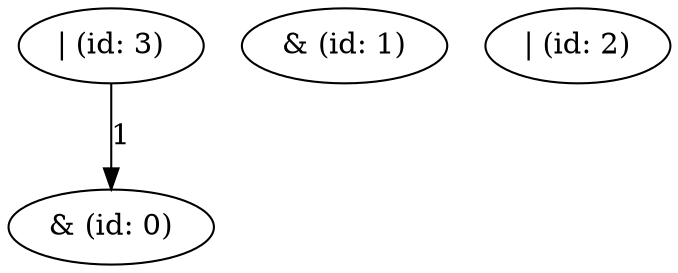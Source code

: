 digraph G {
v0 [label="& (id: 0)"];
v1 [label="& (id: 1)"];
v2 [label="| (id: 2)"];
v3 [label="| (id: 3)"];
v3 -> v0 [label="1"];
}
